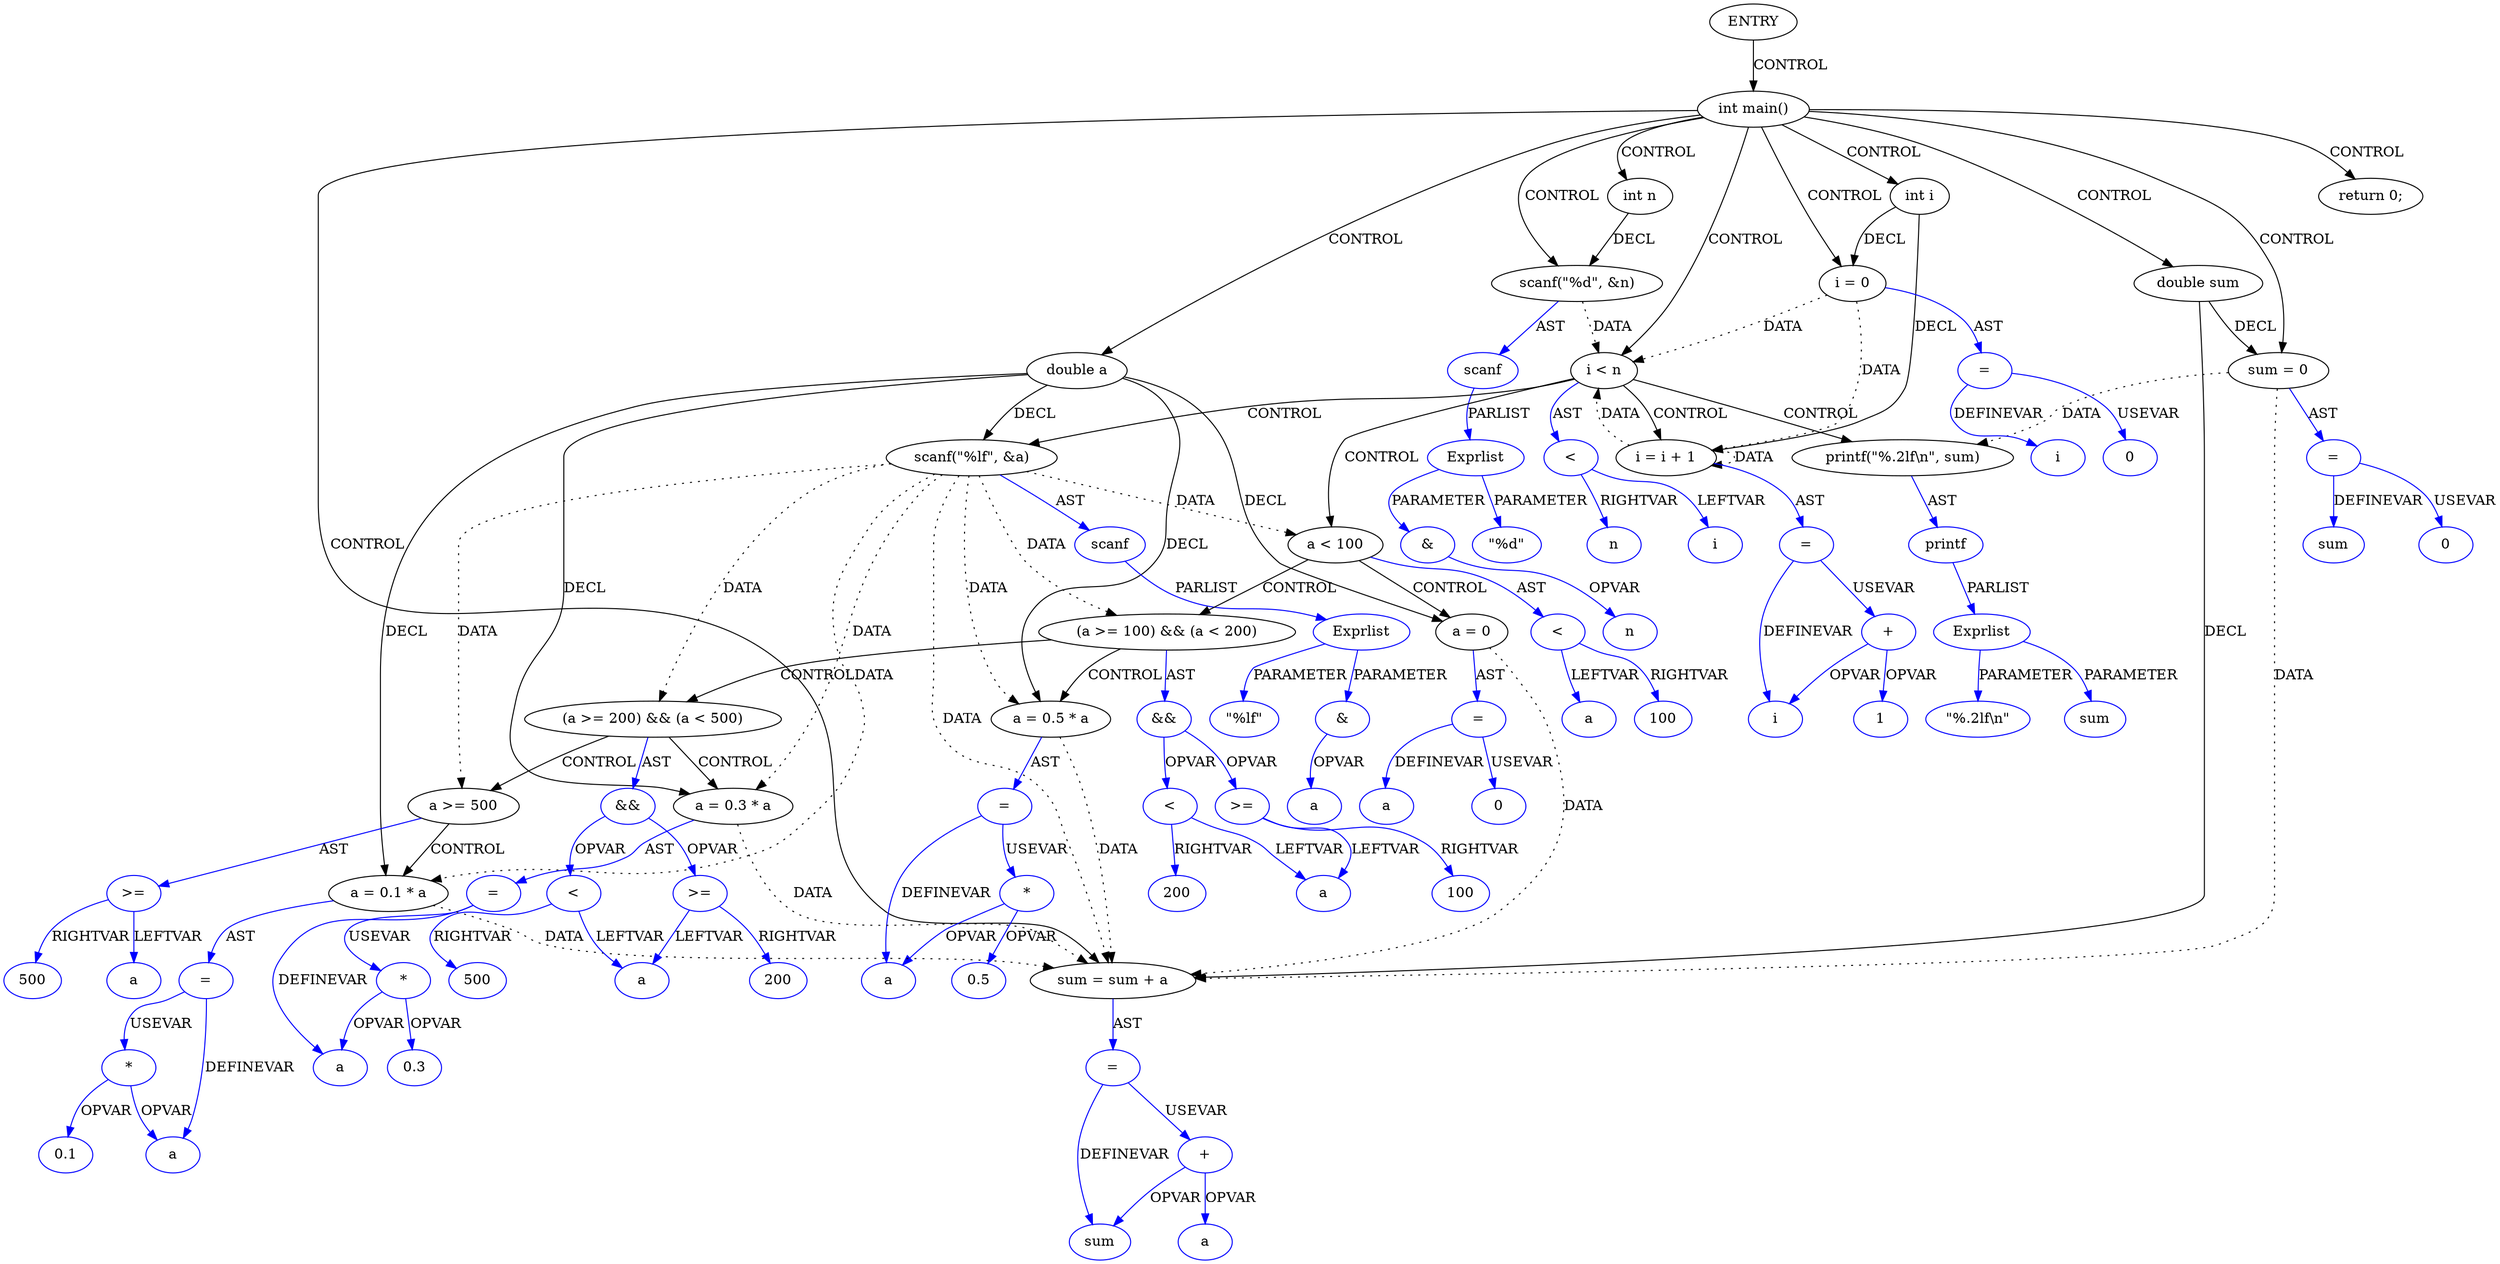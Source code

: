 digraph G{
Node1 [label="ENTRY",type="ENTRY",coord="-1"];
Node2 [label="int main()",type="CONTROL",coord="3"];
Node4 [label="int i",type="DECL",coord="4",varname="i",vartype="int"];
Node5 [label="int n",type="DECL",coord="5",varname="n",vartype="int"];
Node6 [label="double a",type="DECL",coord="6",varname="a",vartype="double"];
Node7 [label="double sum",type="DECL",coord="7",varname="sum",vartype="double"];
Node8 [label="sum = 0",type="ASSIGN",coord="8"];
Node9 [label="=",type="ASSIGNOP",coord="8",color=blue];
Node10 [label="sum",type="VAR",coord="8",color=blue];
Node11 [label="0",type="CONST",coord="8",color=blue];
Node12 [label="scanf(\"%d\", &n)",type="CALL",coord="9"];
Node13 [label="scanf",type="FUNCNAME",coord="9",color=blue];
Node14 [label="Exprlist",type="EXPRS",coord="9",color=blue];
Node15 [label="\"%d\"",type="CONST",coord="9",color=blue];
Node16 [label="&",type="OP",coord="9",color=blue];
Node17 [label="n",type="VAR",coord="9",color=blue];
Node18 [label="i = 0",type="ASSIGN",coord="10"];
Node19 [label="=",type="ASSIGNOP",coord="10",color=blue];
Node20 [label="i",type="VAR",coord="10",color=blue];
Node21 [label="0",type="CONST",coord="10",color=blue];
Node22 [label="i < n",type="CONTROL",coord="10"];
Node25 [label="scanf(\"%lf\", &a)",type="CALL",coord="11"];
Node26 [label="scanf",type="FUNCNAME",coord="11",color=blue];
Node27 [label="Exprlist",type="EXPRS",coord="11",color=blue];
Node28 [label="\"%lf\"",type="CONST",coord="11",color=blue];
Node29 [label="&",type="OP",coord="11",color=blue];
Node30 [label="a",type="VAR",coord="11",color=blue];
Node31 [label="a < 100",type="CONTROL",coord="12"];
Node33 [label="a = 0",type="ASSIGN",coord="13"];
Node34 [label="=",type="ASSIGNOP",coord="13",color=blue];
Node35 [label="a",type="VAR",coord="13",color=blue];
Node36 [label="0",type="CONST",coord="13",color=blue];
Node37 [label="(a >= 100) && (a < 200)",type="CONTROL",coord="14"];
Node39 [label="a = 0.5 * a",type="ASSIGN",coord="15"];
Node40 [label="=",type="ASSIGNOP",coord="15",color=blue];
Node41 [label="a",type="VAR",coord="15",color=blue];
Node42 [label="*",type="OP",coord="15",color=blue];
Node43 [label="0.5",type="CONST",coord="15",color=blue];
Node44 [label="(a >= 200) && (a < 500)",type="CONTROL",coord="16"];
Node46 [label="a = 0.3 * a",type="ASSIGN",coord="17"];
Node47 [label="=",type="ASSIGNOP",coord="17",color=blue];
Node48 [label="a",type="VAR",coord="17",color=blue];
Node49 [label="*",type="OP",coord="17",color=blue];
Node50 [label="0.3",type="CONST",coord="17",color=blue];
Node51 [label="a >= 500",type="CONTROL",coord="18"];
Node53 [label="a = 0.1 * a",type="ASSIGN",coord="19"];
Node54 [label="=",type="ASSIGNOP",coord="19",color=blue];
Node55 [label="a",type="VAR",coord="19",color=blue];
Node56 [label="*",type="OP",coord="19",color=blue];
Node57 [label="0.1",type="CONST",coord="19",color=blue];
Node58 [label=">=",type="OP",coord="18",color=blue];
Node59 [label="a",type="VAR",coord="18",color=blue];
Node60 [label="500",type="CONST",coord="18",color=blue];
Node61 [label="&&",type="OP",coord="16",color=blue];
Node62 [label=">=",type="OP",coord="16",color=blue];
Node63 [label="a",type="VAR",coord="16",color=blue];
Node64 [label="200",type="CONST",coord="16",color=blue];
Node65 [label="<",type="OP",coord="16",color=blue];
Node66 [label="500",type="CONST",coord="16",color=blue];
Node67 [label="&&",type="OP",coord="14",color=blue];
Node68 [label=">=",type="OP",coord="14",color=blue];
Node69 [label="a",type="VAR",coord="14",color=blue];
Node70 [label="100",type="CONST",coord="14",color=blue];
Node71 [label="<",type="OP",coord="14",color=blue];
Node72 [label="200",type="CONST",coord="14",color=blue];
Node73 [label="<",type="OP",coord="12",color=blue];
Node74 [label="a",type="VAR",coord="12",color=blue];
Node75 [label="100",type="CONST",coord="12",color=blue];
Node76 [label="printf(\"%.2lf\\n\", sum)",type="CALL",coord="21"];
Node77 [label="printf",type="FUNCNAME",coord="21",color=blue];
Node78 [label="Exprlist",type="EXPRS",coord="21",color=blue];
Node79 [label="\"%.2lf\\n\"",type="CONST",coord="21",color=blue];
Node80 [label="sum",type="VAR",coord="21",color=blue];
Node81 [label="i = i + 1",type="ASSIGN",coord="10"];
Node82 [label="=",type="ASSIGNOP",coord="10",color=blue];
Node83 [label="i",type="VAR",coord="10",color=blue];
Node84 [label="+",type="OP",coord="10",color=blue];
Node85 [label="1",type="CONST",coord="10",color=blue];
Node86 [label="<",type="OP",coord="10",color=blue];
Node87 [label="i",type="VAR",coord="10",color=blue];
Node88 [label="n",type="VAR",coord="10",color=blue];
Node89 [label="sum = sum + a",type="ASSIGN",coord="23"];
Node90 [label="=",type="ASSIGNOP",coord="23",color=blue];
Node91 [label="sum",type="VAR",coord="23",color=blue];
Node92 [label="+",type="OP",coord="23",color=blue];
Node93 [label="a",type="VAR",coord="23",color=blue];
Node94 [label="return 0;",type="CONTROL",coord="24"];
Node1->Node2 [label = "CONTROL" ];
Node2->Node4 [label = "CONTROL" ];
Node2->Node5 [label = "CONTROL" ];
Node2->Node6 [label = "CONTROL" ];
Node2->Node7 [label = "CONTROL" ];
Node2->Node8 [label = "CONTROL" ];
Node2->Node12 [label = "CONTROL" ];
Node2->Node18 [label = "CONTROL" ];
Node2->Node22 [label = "CONTROL" ];
Node2->Node89 [label = "CONTROL" ];
Node2->Node94 [label = "CONTROL" ];
Node22->Node25 [label = "CONTROL" ];
Node22->Node31 [label = "CONTROL" ];
Node22->Node76 [label = "CONTROL" ];
Node22->Node81 [label = "CONTROL" ];
Node31->Node33 [label = "CONTROL" ];
Node31->Node37 [label = "CONTROL" ];
Node37->Node39 [label = "CONTROL" ];
Node37->Node44 [label = "CONTROL" ];
Node44->Node46 [label = "CONTROL" ];
Node44->Node51 [label = "CONTROL" ];
Node51->Node53 [label = "CONTROL" ];
Node8->Node76 [label = "DATA", style = dotted ]
Node8->Node89 [label = "DATA", style = dotted ]
Node12->Node22 [label = "DATA", style = dotted ]
Node18->Node22 [label = "DATA", style = dotted ]
Node18->Node81 [label = "DATA", style = dotted ]
Node25->Node31 [label = "DATA", style = dotted ]
Node25->Node37 [label = "DATA", style = dotted ]
Node25->Node39 [label = "DATA", style = dotted ]
Node25->Node44 [label = "DATA", style = dotted ]
Node25->Node46 [label = "DATA", style = dotted ]
Node25->Node51 [label = "DATA", style = dotted ]
Node25->Node53 [label = "DATA", style = dotted ]
Node25->Node89 [label = "DATA", style = dotted ]
Node33->Node89 [label = "DATA", style = dotted ]
Node39->Node89 [label = "DATA", style = dotted ]
Node46->Node89 [label = "DATA", style = dotted ]
Node53->Node89 [label = "DATA", style = dotted ]
Node81->Node22 [label = "DATA", style = dotted ]
Node81->Node81 [label = "DATA", style = dotted ]
Node4->Node18 [label = "DECL"]
Node4->Node81 [label = "DECL"]
Node5->Node12 [label = "DECL"]
Node6->Node46 [label = "DECL"]
Node6->Node39 [label = "DECL"]
Node6->Node25 [label = "DECL"]
Node6->Node53 [label = "DECL"]
Node6->Node33 [label = "DECL"]
Node7->Node89 [label = "DECL"]
Node7->Node8 [label = "DECL"]
Node8->Node9 [label = "AST" color=blue]
Node9->Node10 [label = "DEFINEVAR" color=blue]
Node9->Node11 [label = "USEVAR" color=blue]
Node12->Node13 [label = "AST" color=blue]
Node13->Node14 [label = "PARLIST" color=blue]
Node14->Node15 [label = "PARAMETER" color=blue]
Node14->Node16 [label = "PARAMETER" color=blue]
Node16->Node17 [label = "OPVAR" color=blue]
Node18->Node19 [label = "AST" color=blue]
Node19->Node20 [label = "DEFINEVAR" color=blue]
Node19->Node21 [label = "USEVAR" color=blue]
Node22->Node86 [label = "AST" color=blue]
Node25->Node26 [label = "AST" color=blue]
Node26->Node27 [label = "PARLIST" color=blue]
Node27->Node28 [label = "PARAMETER" color=blue]
Node27->Node29 [label = "PARAMETER" color=blue]
Node29->Node30 [label = "OPVAR" color=blue]
Node31->Node73 [label = "AST" color=blue]
Node33->Node34 [label = "AST" color=blue]
Node34->Node35 [label = "DEFINEVAR" color=blue]
Node34->Node36 [label = "USEVAR" color=blue]
Node37->Node67 [label = "AST" color=blue]
Node39->Node40 [label = "AST" color=blue]
Node40->Node41 [label = "DEFINEVAR" color=blue]
Node40->Node42 [label = "USEVAR" color=blue]
Node42->Node43 [label = "OPVAR" color=blue]
Node42->Node41 [label = "OPVAR" color=blue]
Node44->Node61 [label = "AST" color=blue]
Node46->Node47 [label = "AST" color=blue]
Node47->Node48 [label = "DEFINEVAR" color=blue]
Node47->Node49 [label = "USEVAR" color=blue]
Node49->Node50 [label = "OPVAR" color=blue]
Node49->Node48 [label = "OPVAR" color=blue]
Node51->Node58 [label = "AST" color=blue]
Node53->Node54 [label = "AST" color=blue]
Node54->Node55 [label = "DEFINEVAR" color=blue]
Node54->Node56 [label = "USEVAR" color=blue]
Node56->Node57 [label = "OPVAR" color=blue]
Node56->Node55 [label = "OPVAR" color=blue]
Node58->Node59 [label = "LEFTVAR" color=blue]
Node58->Node60 [label = "RIGHTVAR" color=blue]
Node61->Node62 [label = "OPVAR" color=blue]
Node61->Node65 [label = "OPVAR" color=blue]
Node62->Node63 [label = "LEFTVAR" color=blue]
Node62->Node64 [label = "RIGHTVAR" color=blue]
Node65->Node63 [label = "LEFTVAR" color=blue]
Node65->Node66 [label = "RIGHTVAR" color=blue]
Node67->Node68 [label = "OPVAR" color=blue]
Node67->Node71 [label = "OPVAR" color=blue]
Node68->Node69 [label = "LEFTVAR" color=blue]
Node68->Node70 [label = "RIGHTVAR" color=blue]
Node71->Node69 [label = "LEFTVAR" color=blue]
Node71->Node72 [label = "RIGHTVAR" color=blue]
Node73->Node74 [label = "LEFTVAR" color=blue]
Node73->Node75 [label = "RIGHTVAR" color=blue]
Node76->Node77 [label = "AST" color=blue]
Node77->Node78 [label = "PARLIST" color=blue]
Node78->Node79 [label = "PARAMETER" color=blue]
Node78->Node80 [label = "PARAMETER" color=blue]
Node81->Node82 [label = "AST" color=blue]
Node82->Node83 [label = "DEFINEVAR" color=blue]
Node82->Node84 [label = "USEVAR" color=blue]
Node84->Node83 [label = "OPVAR" color=blue]
Node84->Node85 [label = "OPVAR" color=blue]
Node86->Node87 [label = "LEFTVAR" color=blue]
Node86->Node88 [label = "RIGHTVAR" color=blue]
Node89->Node90 [label = "AST" color=blue]
Node90->Node91 [label = "DEFINEVAR" color=blue]
Node90->Node92 [label = "USEVAR" color=blue]
Node92->Node91 [label = "OPVAR" color=blue]
Node92->Node93 [label = "OPVAR" color=blue]
}
